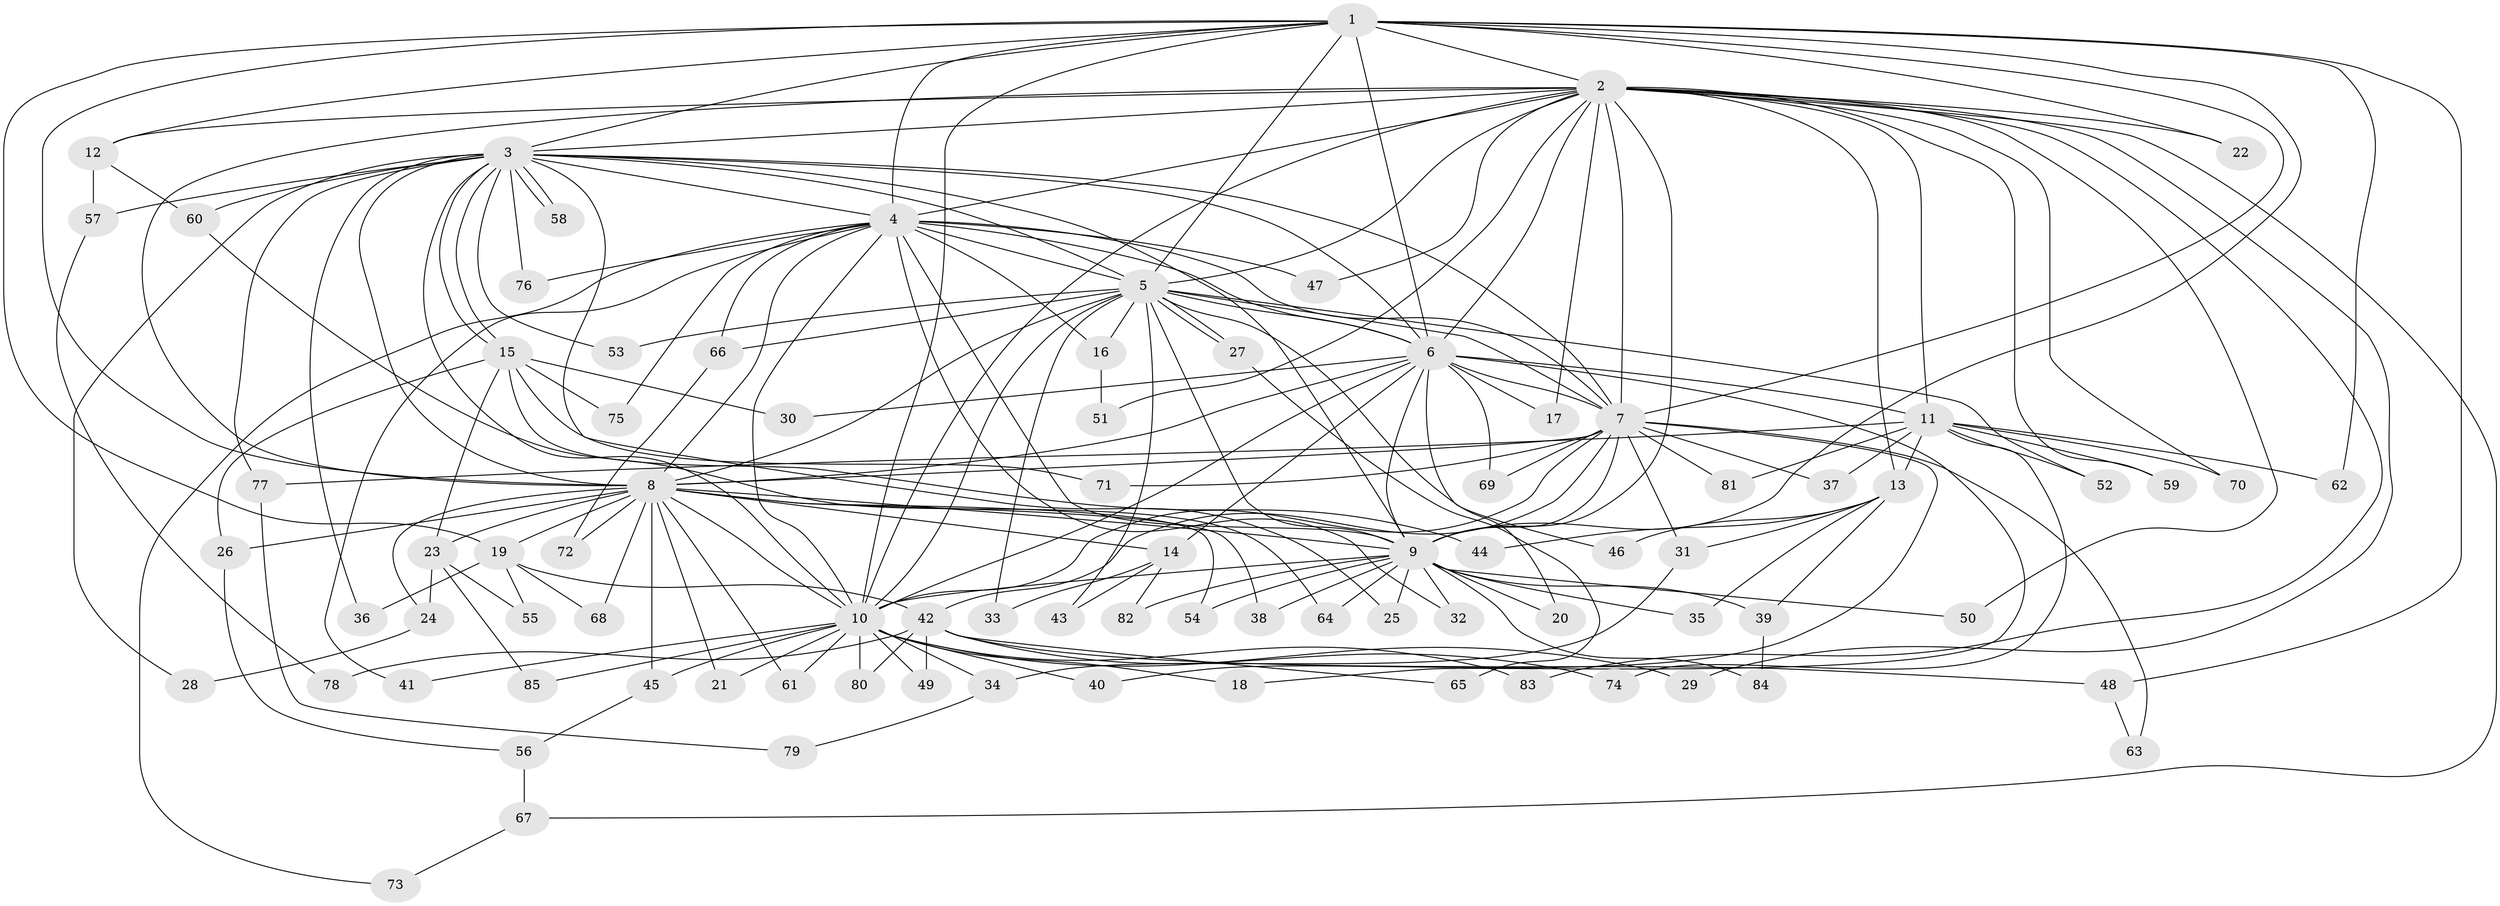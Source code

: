 // coarse degree distribution, {22: 0.016129032258064516, 20: 0.04838709677419355, 16: 0.03225806451612903, 15: 0.03225806451612903, 18: 0.016129032258064516, 11: 0.016129032258064516, 5: 0.04838709677419355, 8: 0.04838709677419355, 3: 0.16129032258064516, 2: 0.5645161290322581, 6: 0.016129032258064516}
// Generated by graph-tools (version 1.1) at 2025/51/02/27/25 19:51:44]
// undirected, 85 vertices, 195 edges
graph export_dot {
graph [start="1"]
  node [color=gray90,style=filled];
  1;
  2;
  3;
  4;
  5;
  6;
  7;
  8;
  9;
  10;
  11;
  12;
  13;
  14;
  15;
  16;
  17;
  18;
  19;
  20;
  21;
  22;
  23;
  24;
  25;
  26;
  27;
  28;
  29;
  30;
  31;
  32;
  33;
  34;
  35;
  36;
  37;
  38;
  39;
  40;
  41;
  42;
  43;
  44;
  45;
  46;
  47;
  48;
  49;
  50;
  51;
  52;
  53;
  54;
  55;
  56;
  57;
  58;
  59;
  60;
  61;
  62;
  63;
  64;
  65;
  66;
  67;
  68;
  69;
  70;
  71;
  72;
  73;
  74;
  75;
  76;
  77;
  78;
  79;
  80;
  81;
  82;
  83;
  84;
  85;
  1 -- 2;
  1 -- 3;
  1 -- 4;
  1 -- 5;
  1 -- 6;
  1 -- 7;
  1 -- 8;
  1 -- 9;
  1 -- 10;
  1 -- 12;
  1 -- 19;
  1 -- 22;
  1 -- 48;
  1 -- 62;
  2 -- 3;
  2 -- 4;
  2 -- 5;
  2 -- 6;
  2 -- 7;
  2 -- 8;
  2 -- 9;
  2 -- 10;
  2 -- 11;
  2 -- 12;
  2 -- 13;
  2 -- 17;
  2 -- 22;
  2 -- 29;
  2 -- 47;
  2 -- 50;
  2 -- 51;
  2 -- 59;
  2 -- 67;
  2 -- 70;
  2 -- 83;
  3 -- 4;
  3 -- 5;
  3 -- 6;
  3 -- 7;
  3 -- 8;
  3 -- 9;
  3 -- 10;
  3 -- 15;
  3 -- 15;
  3 -- 25;
  3 -- 28;
  3 -- 36;
  3 -- 53;
  3 -- 57;
  3 -- 58;
  3 -- 58;
  3 -- 60;
  3 -- 76;
  3 -- 77;
  4 -- 5;
  4 -- 6;
  4 -- 7;
  4 -- 8;
  4 -- 9;
  4 -- 10;
  4 -- 16;
  4 -- 32;
  4 -- 41;
  4 -- 47;
  4 -- 66;
  4 -- 73;
  4 -- 75;
  4 -- 76;
  5 -- 6;
  5 -- 7;
  5 -- 8;
  5 -- 9;
  5 -- 10;
  5 -- 16;
  5 -- 20;
  5 -- 27;
  5 -- 27;
  5 -- 33;
  5 -- 43;
  5 -- 52;
  5 -- 53;
  5 -- 66;
  6 -- 7;
  6 -- 8;
  6 -- 9;
  6 -- 10;
  6 -- 11;
  6 -- 14;
  6 -- 17;
  6 -- 18;
  6 -- 30;
  6 -- 46;
  6 -- 69;
  7 -- 8;
  7 -- 9;
  7 -- 10;
  7 -- 31;
  7 -- 37;
  7 -- 40;
  7 -- 42;
  7 -- 63;
  7 -- 69;
  7 -- 71;
  7 -- 81;
  8 -- 9;
  8 -- 10;
  8 -- 14;
  8 -- 19;
  8 -- 21;
  8 -- 23;
  8 -- 24;
  8 -- 26;
  8 -- 38;
  8 -- 45;
  8 -- 54;
  8 -- 61;
  8 -- 68;
  8 -- 72;
  9 -- 10;
  9 -- 20;
  9 -- 25;
  9 -- 32;
  9 -- 35;
  9 -- 38;
  9 -- 39;
  9 -- 50;
  9 -- 54;
  9 -- 64;
  9 -- 82;
  9 -- 84;
  10 -- 18;
  10 -- 21;
  10 -- 29;
  10 -- 34;
  10 -- 40;
  10 -- 41;
  10 -- 45;
  10 -- 49;
  10 -- 61;
  10 -- 80;
  10 -- 83;
  10 -- 85;
  11 -- 13;
  11 -- 37;
  11 -- 52;
  11 -- 59;
  11 -- 62;
  11 -- 70;
  11 -- 74;
  11 -- 77;
  11 -- 81;
  12 -- 57;
  12 -- 60;
  13 -- 31;
  13 -- 35;
  13 -- 39;
  13 -- 44;
  13 -- 46;
  14 -- 33;
  14 -- 43;
  14 -- 82;
  15 -- 23;
  15 -- 26;
  15 -- 30;
  15 -- 44;
  15 -- 71;
  15 -- 75;
  16 -- 51;
  19 -- 36;
  19 -- 42;
  19 -- 55;
  19 -- 68;
  23 -- 24;
  23 -- 55;
  23 -- 85;
  24 -- 28;
  26 -- 56;
  27 -- 65;
  31 -- 34;
  34 -- 79;
  39 -- 84;
  42 -- 48;
  42 -- 49;
  42 -- 65;
  42 -- 74;
  42 -- 78;
  42 -- 80;
  45 -- 56;
  48 -- 63;
  56 -- 67;
  57 -- 78;
  60 -- 64;
  66 -- 72;
  67 -- 73;
  77 -- 79;
}
